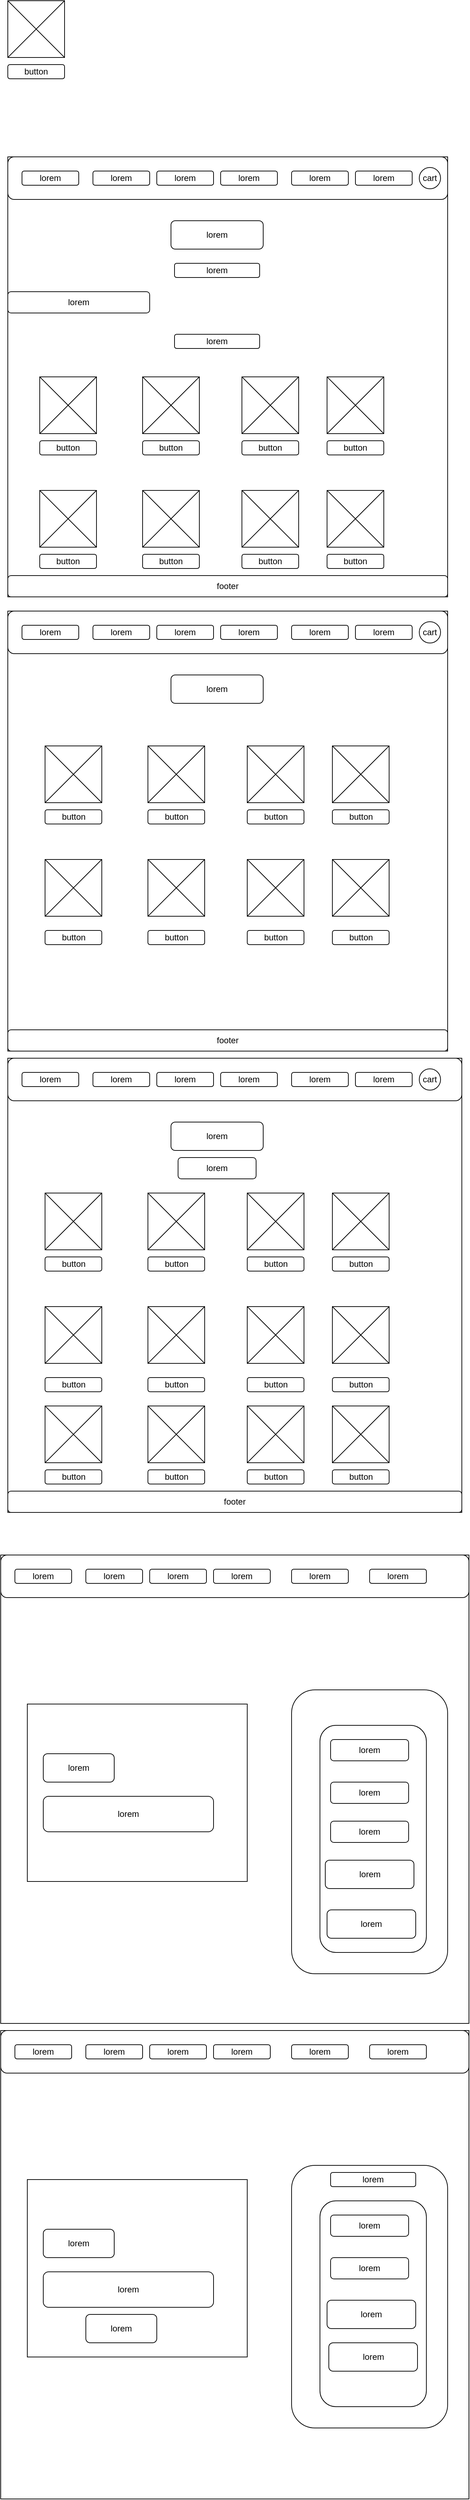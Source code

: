 <mxfile version="26.0.7">
  <diagram name="Page-1" id="KfTFx5eosGy3u5TLy4ej">
    <mxGraphModel dx="1290" dy="-479" grid="1" gridSize="10" guides="1" tooltips="1" connect="1" arrows="1" fold="1" page="1" pageScale="1" pageWidth="850" pageHeight="1100" math="0" shadow="0">
      <root>
        <mxCell id="0" />
        <mxCell id="1" parent="0" />
        <mxCell id="yUQ2PNZwTD3BYrP0No91-35" value="lorem" style="rounded=1;whiteSpace=wrap;html=1;" parent="1" vertex="1">
          <mxGeometry x="680" y="1580" width="80" height="20" as="geometry" />
        </mxCell>
        <mxCell id="yUQ2PNZwTD3BYrP0No91-44" value="" style="whiteSpace=wrap;html=1;aspect=fixed;" parent="1" vertex="1">
          <mxGeometry x="380" y="1340" width="80" height="80" as="geometry" />
        </mxCell>
        <mxCell id="yUQ2PNZwTD3BYrP0No91-50" value="button" style="rounded=1;whiteSpace=wrap;html=1;" parent="1" vertex="1">
          <mxGeometry x="380" y="1430" width="80" height="20" as="geometry" />
        </mxCell>
        <mxCell id="yUQ2PNZwTD3BYrP0No91-60" value="" style="endArrow=none;html=1;rounded=0;exitX=1;exitY=0;exitDx=0;exitDy=0;entryX=0;entryY=1;entryDx=0;entryDy=0;" parent="1" edge="1">
          <mxGeometry width="50" height="50" relative="1" as="geometry">
            <mxPoint x="460" y="1340" as="sourcePoint" />
            <mxPoint x="380" y="1420" as="targetPoint" />
          </mxGeometry>
        </mxCell>
        <mxCell id="yUQ2PNZwTD3BYrP0No91-61" value="" style="endArrow=none;html=1;rounded=0;exitX=0;exitY=0;exitDx=0;exitDy=0;entryX=1;entryY=1;entryDx=0;entryDy=0;" parent="1" edge="1">
          <mxGeometry width="50" height="50" relative="1" as="geometry">
            <mxPoint x="380" y="1340" as="sourcePoint" />
            <mxPoint x="460" y="1420" as="targetPoint" />
          </mxGeometry>
        </mxCell>
        <mxCell id="Jusry1fd8HChnup1eYpJ-2" value="" style="whiteSpace=wrap;html=1;aspect=fixed;" vertex="1" parent="1">
          <mxGeometry x="380" y="1560" width="620" height="620" as="geometry" />
        </mxCell>
        <mxCell id="Jusry1fd8HChnup1eYpJ-4" value="" style="rounded=1;whiteSpace=wrap;html=1;" vertex="1" parent="1">
          <mxGeometry x="380" y="1560" width="620" height="60" as="geometry" />
        </mxCell>
        <mxCell id="Jusry1fd8HChnup1eYpJ-5" value="lorem" style="rounded=1;whiteSpace=wrap;html=1;" vertex="1" parent="1">
          <mxGeometry x="590" y="1580" width="80" height="20" as="geometry" />
        </mxCell>
        <mxCell id="Jusry1fd8HChnup1eYpJ-6" value="lorem" style="rounded=1;whiteSpace=wrap;html=1;" vertex="1" parent="1">
          <mxGeometry x="500" y="1580" width="80" height="20" as="geometry" />
        </mxCell>
        <mxCell id="Jusry1fd8HChnup1eYpJ-7" value="lorem" style="rounded=1;whiteSpace=wrap;html=1;" vertex="1" parent="1">
          <mxGeometry x="400" y="1580" width="80" height="20" as="geometry" />
        </mxCell>
        <mxCell id="Jusry1fd8HChnup1eYpJ-8" value="lorem" style="rounded=1;whiteSpace=wrap;html=1;" vertex="1" parent="1">
          <mxGeometry x="780" y="1580" width="80" height="20" as="geometry" />
        </mxCell>
        <mxCell id="Jusry1fd8HChnup1eYpJ-9" value="lorem" style="rounded=1;whiteSpace=wrap;html=1;" vertex="1" parent="1">
          <mxGeometry x="680" y="1580" width="80" height="20" as="geometry" />
        </mxCell>
        <mxCell id="Jusry1fd8HChnup1eYpJ-11" value="lorem" style="rounded=1;whiteSpace=wrap;html=1;" vertex="1" parent="1">
          <mxGeometry x="870" y="1580" width="80" height="20" as="geometry" />
        </mxCell>
        <mxCell id="Jusry1fd8HChnup1eYpJ-12" value="lorem" style="rounded=1;whiteSpace=wrap;html=1;" vertex="1" parent="1">
          <mxGeometry x="610" y="1650" width="130" height="40" as="geometry" />
        </mxCell>
        <mxCell id="Jusry1fd8HChnup1eYpJ-13" value="lorem" style="rounded=1;whiteSpace=wrap;html=1;" vertex="1" parent="1">
          <mxGeometry x="615" y="1710" width="120" height="20" as="geometry" />
        </mxCell>
        <mxCell id="Jusry1fd8HChnup1eYpJ-14" value="lorem" style="rounded=1;whiteSpace=wrap;html=1;" vertex="1" parent="1">
          <mxGeometry x="380" y="1750" width="200" height="30" as="geometry" />
        </mxCell>
        <mxCell id="Jusry1fd8HChnup1eYpJ-15" value="lorem" style="rounded=1;whiteSpace=wrap;html=1;" vertex="1" parent="1">
          <mxGeometry x="615" y="1810" width="120" height="20" as="geometry" />
        </mxCell>
        <mxCell id="Jusry1fd8HChnup1eYpJ-16" value="" style="whiteSpace=wrap;html=1;aspect=fixed;" vertex="1" parent="1">
          <mxGeometry x="425" y="1870" width="80" height="80" as="geometry" />
        </mxCell>
        <mxCell id="Jusry1fd8HChnup1eYpJ-17" value="button" style="rounded=1;whiteSpace=wrap;html=1;" vertex="1" parent="1">
          <mxGeometry x="425" y="1960" width="80" height="20" as="geometry" />
        </mxCell>
        <mxCell id="Jusry1fd8HChnup1eYpJ-18" value="" style="endArrow=none;html=1;rounded=0;exitX=1;exitY=0;exitDx=0;exitDy=0;entryX=0;entryY=1;entryDx=0;entryDy=0;" edge="1" parent="1">
          <mxGeometry width="50" height="50" relative="1" as="geometry">
            <mxPoint x="505" y="1870" as="sourcePoint" />
            <mxPoint x="425" y="1950" as="targetPoint" />
          </mxGeometry>
        </mxCell>
        <mxCell id="Jusry1fd8HChnup1eYpJ-19" value="" style="endArrow=none;html=1;rounded=0;exitX=0;exitY=0;exitDx=0;exitDy=0;entryX=1;entryY=1;entryDx=0;entryDy=0;" edge="1" parent="1">
          <mxGeometry width="50" height="50" relative="1" as="geometry">
            <mxPoint x="425" y="1870" as="sourcePoint" />
            <mxPoint x="505" y="1950" as="targetPoint" />
          </mxGeometry>
        </mxCell>
        <mxCell id="Jusry1fd8HChnup1eYpJ-20" value="" style="whiteSpace=wrap;html=1;aspect=fixed;" vertex="1" parent="1">
          <mxGeometry x="570" y="1870" width="80" height="80" as="geometry" />
        </mxCell>
        <mxCell id="Jusry1fd8HChnup1eYpJ-21" value="button" style="rounded=1;whiteSpace=wrap;html=1;" vertex="1" parent="1">
          <mxGeometry x="570" y="1960" width="80" height="20" as="geometry" />
        </mxCell>
        <mxCell id="Jusry1fd8HChnup1eYpJ-22" value="" style="endArrow=none;html=1;rounded=0;exitX=1;exitY=0;exitDx=0;exitDy=0;entryX=0;entryY=1;entryDx=0;entryDy=0;" edge="1" parent="1">
          <mxGeometry width="50" height="50" relative="1" as="geometry">
            <mxPoint x="650" y="1870" as="sourcePoint" />
            <mxPoint x="570" y="1950" as="targetPoint" />
          </mxGeometry>
        </mxCell>
        <mxCell id="Jusry1fd8HChnup1eYpJ-23" value="" style="endArrow=none;html=1;rounded=0;exitX=0;exitY=0;exitDx=0;exitDy=0;entryX=1;entryY=1;entryDx=0;entryDy=0;" edge="1" parent="1">
          <mxGeometry width="50" height="50" relative="1" as="geometry">
            <mxPoint x="570" y="1870" as="sourcePoint" />
            <mxPoint x="650" y="1950" as="targetPoint" />
          </mxGeometry>
        </mxCell>
        <mxCell id="Jusry1fd8HChnup1eYpJ-28" value="" style="whiteSpace=wrap;html=1;aspect=fixed;" vertex="1" parent="1">
          <mxGeometry x="710" y="1870" width="80" height="80" as="geometry" />
        </mxCell>
        <mxCell id="Jusry1fd8HChnup1eYpJ-29" value="button" style="rounded=1;whiteSpace=wrap;html=1;" vertex="1" parent="1">
          <mxGeometry x="710" y="1960" width="80" height="20" as="geometry" />
        </mxCell>
        <mxCell id="Jusry1fd8HChnup1eYpJ-30" value="" style="endArrow=none;html=1;rounded=0;exitX=1;exitY=0;exitDx=0;exitDy=0;entryX=0;entryY=1;entryDx=0;entryDy=0;" edge="1" parent="1">
          <mxGeometry width="50" height="50" relative="1" as="geometry">
            <mxPoint x="790" y="1870" as="sourcePoint" />
            <mxPoint x="710" y="1950" as="targetPoint" />
          </mxGeometry>
        </mxCell>
        <mxCell id="Jusry1fd8HChnup1eYpJ-31" value="" style="endArrow=none;html=1;rounded=0;exitX=0;exitY=0;exitDx=0;exitDy=0;entryX=1;entryY=1;entryDx=0;entryDy=0;" edge="1" parent="1">
          <mxGeometry width="50" height="50" relative="1" as="geometry">
            <mxPoint x="710" y="1870" as="sourcePoint" />
            <mxPoint x="790" y="1950" as="targetPoint" />
          </mxGeometry>
        </mxCell>
        <mxCell id="Jusry1fd8HChnup1eYpJ-36" value="" style="whiteSpace=wrap;html=1;aspect=fixed;" vertex="1" parent="1">
          <mxGeometry x="830" y="1870" width="80" height="80" as="geometry" />
        </mxCell>
        <mxCell id="Jusry1fd8HChnup1eYpJ-37" value="button" style="rounded=1;whiteSpace=wrap;html=1;" vertex="1" parent="1">
          <mxGeometry x="830" y="1960" width="80" height="20" as="geometry" />
        </mxCell>
        <mxCell id="Jusry1fd8HChnup1eYpJ-38" value="" style="endArrow=none;html=1;rounded=0;exitX=1;exitY=0;exitDx=0;exitDy=0;entryX=0;entryY=1;entryDx=0;entryDy=0;" edge="1" parent="1">
          <mxGeometry width="50" height="50" relative="1" as="geometry">
            <mxPoint x="910" y="1870" as="sourcePoint" />
            <mxPoint x="830" y="1950" as="targetPoint" />
          </mxGeometry>
        </mxCell>
        <mxCell id="Jusry1fd8HChnup1eYpJ-39" value="" style="endArrow=none;html=1;rounded=0;exitX=0;exitY=0;exitDx=0;exitDy=0;entryX=1;entryY=1;entryDx=0;entryDy=0;" edge="1" parent="1">
          <mxGeometry width="50" height="50" relative="1" as="geometry">
            <mxPoint x="830" y="1870" as="sourcePoint" />
            <mxPoint x="910" y="1950" as="targetPoint" />
          </mxGeometry>
        </mxCell>
        <mxCell id="Jusry1fd8HChnup1eYpJ-40" value="" style="whiteSpace=wrap;html=1;aspect=fixed;" vertex="1" parent="1">
          <mxGeometry x="425" y="2030" width="80" height="80" as="geometry" />
        </mxCell>
        <mxCell id="Jusry1fd8HChnup1eYpJ-41" value="button" style="rounded=1;whiteSpace=wrap;html=1;" vertex="1" parent="1">
          <mxGeometry x="425" y="2120" width="80" height="20" as="geometry" />
        </mxCell>
        <mxCell id="Jusry1fd8HChnup1eYpJ-42" value="" style="endArrow=none;html=1;rounded=0;exitX=1;exitY=0;exitDx=0;exitDy=0;entryX=0;entryY=1;entryDx=0;entryDy=0;" edge="1" parent="1">
          <mxGeometry width="50" height="50" relative="1" as="geometry">
            <mxPoint x="505" y="2030" as="sourcePoint" />
            <mxPoint x="425" y="2110" as="targetPoint" />
          </mxGeometry>
        </mxCell>
        <mxCell id="Jusry1fd8HChnup1eYpJ-43" value="" style="endArrow=none;html=1;rounded=0;exitX=0;exitY=0;exitDx=0;exitDy=0;entryX=1;entryY=1;entryDx=0;entryDy=0;" edge="1" parent="1">
          <mxGeometry width="50" height="50" relative="1" as="geometry">
            <mxPoint x="425" y="2030" as="sourcePoint" />
            <mxPoint x="505" y="2110" as="targetPoint" />
          </mxGeometry>
        </mxCell>
        <mxCell id="Jusry1fd8HChnup1eYpJ-44" value="" style="whiteSpace=wrap;html=1;aspect=fixed;" vertex="1" parent="1">
          <mxGeometry x="570" y="2030" width="80" height="80" as="geometry" />
        </mxCell>
        <mxCell id="Jusry1fd8HChnup1eYpJ-45" value="button" style="rounded=1;whiteSpace=wrap;html=1;" vertex="1" parent="1">
          <mxGeometry x="570" y="2120" width="80" height="20" as="geometry" />
        </mxCell>
        <mxCell id="Jusry1fd8HChnup1eYpJ-46" value="" style="endArrow=none;html=1;rounded=0;exitX=1;exitY=0;exitDx=0;exitDy=0;entryX=0;entryY=1;entryDx=0;entryDy=0;" edge="1" parent="1">
          <mxGeometry width="50" height="50" relative="1" as="geometry">
            <mxPoint x="650" y="2030" as="sourcePoint" />
            <mxPoint x="570" y="2110" as="targetPoint" />
          </mxGeometry>
        </mxCell>
        <mxCell id="Jusry1fd8HChnup1eYpJ-47" value="" style="endArrow=none;html=1;rounded=0;exitX=0;exitY=0;exitDx=0;exitDy=0;entryX=1;entryY=1;entryDx=0;entryDy=0;" edge="1" parent="1">
          <mxGeometry width="50" height="50" relative="1" as="geometry">
            <mxPoint x="570" y="2030" as="sourcePoint" />
            <mxPoint x="650" y="2110" as="targetPoint" />
          </mxGeometry>
        </mxCell>
        <mxCell id="Jusry1fd8HChnup1eYpJ-48" value="" style="whiteSpace=wrap;html=1;aspect=fixed;" vertex="1" parent="1">
          <mxGeometry x="710" y="2030" width="80" height="80" as="geometry" />
        </mxCell>
        <mxCell id="Jusry1fd8HChnup1eYpJ-49" value="button" style="rounded=1;whiteSpace=wrap;html=1;" vertex="1" parent="1">
          <mxGeometry x="710" y="2120" width="80" height="20" as="geometry" />
        </mxCell>
        <mxCell id="Jusry1fd8HChnup1eYpJ-50" value="" style="endArrow=none;html=1;rounded=0;exitX=1;exitY=0;exitDx=0;exitDy=0;entryX=0;entryY=1;entryDx=0;entryDy=0;" edge="1" parent="1">
          <mxGeometry width="50" height="50" relative="1" as="geometry">
            <mxPoint x="790" y="2030" as="sourcePoint" />
            <mxPoint x="710" y="2110" as="targetPoint" />
          </mxGeometry>
        </mxCell>
        <mxCell id="Jusry1fd8HChnup1eYpJ-51" value="" style="endArrow=none;html=1;rounded=0;exitX=0;exitY=0;exitDx=0;exitDy=0;entryX=1;entryY=1;entryDx=0;entryDy=0;" edge="1" parent="1">
          <mxGeometry width="50" height="50" relative="1" as="geometry">
            <mxPoint x="710" y="2030" as="sourcePoint" />
            <mxPoint x="790" y="2110" as="targetPoint" />
          </mxGeometry>
        </mxCell>
        <mxCell id="Jusry1fd8HChnup1eYpJ-56" value="" style="whiteSpace=wrap;html=1;aspect=fixed;" vertex="1" parent="1">
          <mxGeometry x="830" y="2030" width="80" height="80" as="geometry" />
        </mxCell>
        <mxCell id="Jusry1fd8HChnup1eYpJ-57" value="button" style="rounded=1;whiteSpace=wrap;html=1;" vertex="1" parent="1">
          <mxGeometry x="830" y="2120" width="80" height="20" as="geometry" />
        </mxCell>
        <mxCell id="Jusry1fd8HChnup1eYpJ-58" value="" style="endArrow=none;html=1;rounded=0;exitX=1;exitY=0;exitDx=0;exitDy=0;entryX=0;entryY=1;entryDx=0;entryDy=0;" edge="1" parent="1">
          <mxGeometry width="50" height="50" relative="1" as="geometry">
            <mxPoint x="910" y="2030" as="sourcePoint" />
            <mxPoint x="830" y="2110" as="targetPoint" />
          </mxGeometry>
        </mxCell>
        <mxCell id="Jusry1fd8HChnup1eYpJ-59" value="" style="endArrow=none;html=1;rounded=0;exitX=0;exitY=0;exitDx=0;exitDy=0;entryX=1;entryY=1;entryDx=0;entryDy=0;" edge="1" parent="1">
          <mxGeometry width="50" height="50" relative="1" as="geometry">
            <mxPoint x="830" y="2030" as="sourcePoint" />
            <mxPoint x="910" y="2110" as="targetPoint" />
          </mxGeometry>
        </mxCell>
        <mxCell id="Jusry1fd8HChnup1eYpJ-60" value="footer" style="rounded=1;whiteSpace=wrap;html=1;" vertex="1" parent="1">
          <mxGeometry x="380" y="2150" width="620" height="30" as="geometry" />
        </mxCell>
        <mxCell id="Jusry1fd8HChnup1eYpJ-61" value="cart" style="ellipse;whiteSpace=wrap;html=1;aspect=fixed;" vertex="1" parent="1">
          <mxGeometry x="960" y="1575" width="30" height="30" as="geometry" />
        </mxCell>
        <mxCell id="Jusry1fd8HChnup1eYpJ-62" value="lorem" style="rounded=1;whiteSpace=wrap;html=1;" vertex="1" parent="1">
          <mxGeometry x="680" y="2220" width="80" height="20" as="geometry" />
        </mxCell>
        <mxCell id="Jusry1fd8HChnup1eYpJ-63" value="" style="whiteSpace=wrap;html=1;aspect=fixed;" vertex="1" parent="1">
          <mxGeometry x="380" y="2200" width="620" height="620" as="geometry" />
        </mxCell>
        <mxCell id="Jusry1fd8HChnup1eYpJ-64" value="" style="rounded=1;whiteSpace=wrap;html=1;" vertex="1" parent="1">
          <mxGeometry x="380" y="2200" width="620" height="60" as="geometry" />
        </mxCell>
        <mxCell id="Jusry1fd8HChnup1eYpJ-65" value="lorem" style="rounded=1;whiteSpace=wrap;html=1;" vertex="1" parent="1">
          <mxGeometry x="590" y="2220" width="80" height="20" as="geometry" />
        </mxCell>
        <mxCell id="Jusry1fd8HChnup1eYpJ-66" value="lorem" style="rounded=1;whiteSpace=wrap;html=1;" vertex="1" parent="1">
          <mxGeometry x="500" y="2220" width="80" height="20" as="geometry" />
        </mxCell>
        <mxCell id="Jusry1fd8HChnup1eYpJ-67" value="lorem" style="rounded=1;whiteSpace=wrap;html=1;" vertex="1" parent="1">
          <mxGeometry x="400" y="2220" width="80" height="20" as="geometry" />
        </mxCell>
        <mxCell id="Jusry1fd8HChnup1eYpJ-68" value="lorem" style="rounded=1;whiteSpace=wrap;html=1;" vertex="1" parent="1">
          <mxGeometry x="780" y="2220" width="80" height="20" as="geometry" />
        </mxCell>
        <mxCell id="Jusry1fd8HChnup1eYpJ-69" value="lorem" style="rounded=1;whiteSpace=wrap;html=1;" vertex="1" parent="1">
          <mxGeometry x="680" y="2220" width="80" height="20" as="geometry" />
        </mxCell>
        <mxCell id="Jusry1fd8HChnup1eYpJ-70" value="lorem" style="rounded=1;whiteSpace=wrap;html=1;" vertex="1" parent="1">
          <mxGeometry x="870" y="2220" width="80" height="20" as="geometry" />
        </mxCell>
        <mxCell id="Jusry1fd8HChnup1eYpJ-71" value="lorem" style="rounded=1;whiteSpace=wrap;html=1;" vertex="1" parent="1">
          <mxGeometry x="610" y="2290" width="130" height="40" as="geometry" />
        </mxCell>
        <mxCell id="Jusry1fd8HChnup1eYpJ-75" value="" style="whiteSpace=wrap;html=1;aspect=fixed;" vertex="1" parent="1">
          <mxGeometry x="432.5" y="2390" width="80" height="80" as="geometry" />
        </mxCell>
        <mxCell id="Jusry1fd8HChnup1eYpJ-76" value="button" style="rounded=1;whiteSpace=wrap;html=1;" vertex="1" parent="1">
          <mxGeometry x="432.5" y="2480" width="80" height="20" as="geometry" />
        </mxCell>
        <mxCell id="Jusry1fd8HChnup1eYpJ-77" value="" style="endArrow=none;html=1;rounded=0;exitX=1;exitY=0;exitDx=0;exitDy=0;entryX=0;entryY=1;entryDx=0;entryDy=0;" edge="1" parent="1">
          <mxGeometry width="50" height="50" relative="1" as="geometry">
            <mxPoint x="512.5" y="2390" as="sourcePoint" />
            <mxPoint x="432.5" y="2470" as="targetPoint" />
          </mxGeometry>
        </mxCell>
        <mxCell id="Jusry1fd8HChnup1eYpJ-78" value="" style="endArrow=none;html=1;rounded=0;exitX=0;exitY=0;exitDx=0;exitDy=0;entryX=1;entryY=1;entryDx=0;entryDy=0;" edge="1" parent="1">
          <mxGeometry width="50" height="50" relative="1" as="geometry">
            <mxPoint x="432.5" y="2390" as="sourcePoint" />
            <mxPoint x="512.5" y="2470" as="targetPoint" />
          </mxGeometry>
        </mxCell>
        <mxCell id="Jusry1fd8HChnup1eYpJ-79" value="" style="whiteSpace=wrap;html=1;aspect=fixed;" vertex="1" parent="1">
          <mxGeometry x="577.5" y="2390" width="80" height="80" as="geometry" />
        </mxCell>
        <mxCell id="Jusry1fd8HChnup1eYpJ-80" value="button" style="rounded=1;whiteSpace=wrap;html=1;" vertex="1" parent="1">
          <mxGeometry x="577.5" y="2480" width="80" height="20" as="geometry" />
        </mxCell>
        <mxCell id="Jusry1fd8HChnup1eYpJ-81" value="" style="endArrow=none;html=1;rounded=0;exitX=1;exitY=0;exitDx=0;exitDy=0;entryX=0;entryY=1;entryDx=0;entryDy=0;" edge="1" parent="1">
          <mxGeometry width="50" height="50" relative="1" as="geometry">
            <mxPoint x="657.5" y="2390" as="sourcePoint" />
            <mxPoint x="577.5" y="2470" as="targetPoint" />
          </mxGeometry>
        </mxCell>
        <mxCell id="Jusry1fd8HChnup1eYpJ-82" value="" style="endArrow=none;html=1;rounded=0;exitX=0;exitY=0;exitDx=0;exitDy=0;entryX=1;entryY=1;entryDx=0;entryDy=0;" edge="1" parent="1">
          <mxGeometry width="50" height="50" relative="1" as="geometry">
            <mxPoint x="577.5" y="2390" as="sourcePoint" />
            <mxPoint x="657.5" y="2470" as="targetPoint" />
          </mxGeometry>
        </mxCell>
        <mxCell id="Jusry1fd8HChnup1eYpJ-83" value="" style="whiteSpace=wrap;html=1;aspect=fixed;" vertex="1" parent="1">
          <mxGeometry x="717.5" y="2390" width="80" height="80" as="geometry" />
        </mxCell>
        <mxCell id="Jusry1fd8HChnup1eYpJ-84" value="button" style="rounded=1;whiteSpace=wrap;html=1;" vertex="1" parent="1">
          <mxGeometry x="717.5" y="2480" width="80" height="20" as="geometry" />
        </mxCell>
        <mxCell id="Jusry1fd8HChnup1eYpJ-85" value="" style="endArrow=none;html=1;rounded=0;exitX=1;exitY=0;exitDx=0;exitDy=0;entryX=0;entryY=1;entryDx=0;entryDy=0;" edge="1" parent="1">
          <mxGeometry width="50" height="50" relative="1" as="geometry">
            <mxPoint x="797.5" y="2390" as="sourcePoint" />
            <mxPoint x="717.5" y="2470" as="targetPoint" />
          </mxGeometry>
        </mxCell>
        <mxCell id="Jusry1fd8HChnup1eYpJ-86" value="" style="endArrow=none;html=1;rounded=0;exitX=0;exitY=0;exitDx=0;exitDy=0;entryX=1;entryY=1;entryDx=0;entryDy=0;" edge="1" parent="1">
          <mxGeometry width="50" height="50" relative="1" as="geometry">
            <mxPoint x="717.5" y="2390" as="sourcePoint" />
            <mxPoint x="797.5" y="2470" as="targetPoint" />
          </mxGeometry>
        </mxCell>
        <mxCell id="Jusry1fd8HChnup1eYpJ-87" value="" style="whiteSpace=wrap;html=1;aspect=fixed;" vertex="1" parent="1">
          <mxGeometry x="837.5" y="2390" width="80" height="80" as="geometry" />
        </mxCell>
        <mxCell id="Jusry1fd8HChnup1eYpJ-88" value="button" style="rounded=1;whiteSpace=wrap;html=1;" vertex="1" parent="1">
          <mxGeometry x="837.5" y="2480" width="80" height="20" as="geometry" />
        </mxCell>
        <mxCell id="Jusry1fd8HChnup1eYpJ-89" value="" style="endArrow=none;html=1;rounded=0;exitX=1;exitY=0;exitDx=0;exitDy=0;entryX=0;entryY=1;entryDx=0;entryDy=0;" edge="1" parent="1">
          <mxGeometry width="50" height="50" relative="1" as="geometry">
            <mxPoint x="917.5" y="2390" as="sourcePoint" />
            <mxPoint x="837.5" y="2470" as="targetPoint" />
          </mxGeometry>
        </mxCell>
        <mxCell id="Jusry1fd8HChnup1eYpJ-90" value="" style="endArrow=none;html=1;rounded=0;exitX=0;exitY=0;exitDx=0;exitDy=0;entryX=1;entryY=1;entryDx=0;entryDy=0;" edge="1" parent="1">
          <mxGeometry width="50" height="50" relative="1" as="geometry">
            <mxPoint x="837.5" y="2390" as="sourcePoint" />
            <mxPoint x="917.5" y="2470" as="targetPoint" />
          </mxGeometry>
        </mxCell>
        <mxCell id="Jusry1fd8HChnup1eYpJ-91" value="" style="whiteSpace=wrap;html=1;aspect=fixed;" vertex="1" parent="1">
          <mxGeometry x="432.5" y="2550" width="80" height="80" as="geometry" />
        </mxCell>
        <mxCell id="Jusry1fd8HChnup1eYpJ-92" value="button" style="rounded=1;whiteSpace=wrap;html=1;" vertex="1" parent="1">
          <mxGeometry x="432.5" y="2650" width="80" height="20" as="geometry" />
        </mxCell>
        <mxCell id="Jusry1fd8HChnup1eYpJ-93" value="" style="endArrow=none;html=1;rounded=0;exitX=1;exitY=0;exitDx=0;exitDy=0;entryX=0;entryY=1;entryDx=0;entryDy=0;" edge="1" parent="1">
          <mxGeometry width="50" height="50" relative="1" as="geometry">
            <mxPoint x="512.5" y="2550" as="sourcePoint" />
            <mxPoint x="432.5" y="2630" as="targetPoint" />
          </mxGeometry>
        </mxCell>
        <mxCell id="Jusry1fd8HChnup1eYpJ-94" value="" style="endArrow=none;html=1;rounded=0;exitX=0;exitY=0;exitDx=0;exitDy=0;entryX=1;entryY=1;entryDx=0;entryDy=0;" edge="1" parent="1">
          <mxGeometry width="50" height="50" relative="1" as="geometry">
            <mxPoint x="432.5" y="2550" as="sourcePoint" />
            <mxPoint x="512.5" y="2630" as="targetPoint" />
          </mxGeometry>
        </mxCell>
        <mxCell id="Jusry1fd8HChnup1eYpJ-95" value="" style="whiteSpace=wrap;html=1;aspect=fixed;" vertex="1" parent="1">
          <mxGeometry x="577.5" y="2550" width="80" height="80" as="geometry" />
        </mxCell>
        <mxCell id="Jusry1fd8HChnup1eYpJ-96" value="button" style="rounded=1;whiteSpace=wrap;html=1;" vertex="1" parent="1">
          <mxGeometry x="577.5" y="2650" width="80" height="20" as="geometry" />
        </mxCell>
        <mxCell id="Jusry1fd8HChnup1eYpJ-97" value="" style="endArrow=none;html=1;rounded=0;exitX=1;exitY=0;exitDx=0;exitDy=0;entryX=0;entryY=1;entryDx=0;entryDy=0;" edge="1" parent="1">
          <mxGeometry width="50" height="50" relative="1" as="geometry">
            <mxPoint x="657.5" y="2550" as="sourcePoint" />
            <mxPoint x="577.5" y="2630" as="targetPoint" />
          </mxGeometry>
        </mxCell>
        <mxCell id="Jusry1fd8HChnup1eYpJ-98" value="" style="endArrow=none;html=1;rounded=0;exitX=0;exitY=0;exitDx=0;exitDy=0;entryX=1;entryY=1;entryDx=0;entryDy=0;" edge="1" parent="1">
          <mxGeometry width="50" height="50" relative="1" as="geometry">
            <mxPoint x="577.5" y="2550" as="sourcePoint" />
            <mxPoint x="657.5" y="2630" as="targetPoint" />
          </mxGeometry>
        </mxCell>
        <mxCell id="Jusry1fd8HChnup1eYpJ-99" value="" style="whiteSpace=wrap;html=1;aspect=fixed;" vertex="1" parent="1">
          <mxGeometry x="717.5" y="2550" width="80" height="80" as="geometry" />
        </mxCell>
        <mxCell id="Jusry1fd8HChnup1eYpJ-100" value="button" style="rounded=1;whiteSpace=wrap;html=1;" vertex="1" parent="1">
          <mxGeometry x="717.5" y="2650" width="80" height="20" as="geometry" />
        </mxCell>
        <mxCell id="Jusry1fd8HChnup1eYpJ-101" value="" style="endArrow=none;html=1;rounded=0;exitX=1;exitY=0;exitDx=0;exitDy=0;entryX=0;entryY=1;entryDx=0;entryDy=0;" edge="1" parent="1">
          <mxGeometry width="50" height="50" relative="1" as="geometry">
            <mxPoint x="797.5" y="2550" as="sourcePoint" />
            <mxPoint x="717.5" y="2630" as="targetPoint" />
          </mxGeometry>
        </mxCell>
        <mxCell id="Jusry1fd8HChnup1eYpJ-102" value="" style="endArrow=none;html=1;rounded=0;exitX=0;exitY=0;exitDx=0;exitDy=0;entryX=1;entryY=1;entryDx=0;entryDy=0;" edge="1" parent="1">
          <mxGeometry width="50" height="50" relative="1" as="geometry">
            <mxPoint x="717.5" y="2550" as="sourcePoint" />
            <mxPoint x="797.5" y="2630" as="targetPoint" />
          </mxGeometry>
        </mxCell>
        <mxCell id="Jusry1fd8HChnup1eYpJ-103" value="" style="whiteSpace=wrap;html=1;aspect=fixed;" vertex="1" parent="1">
          <mxGeometry x="837.5" y="2550" width="80" height="80" as="geometry" />
        </mxCell>
        <mxCell id="Jusry1fd8HChnup1eYpJ-104" value="button" style="rounded=1;whiteSpace=wrap;html=1;" vertex="1" parent="1">
          <mxGeometry x="837.5" y="2650" width="80" height="20" as="geometry" />
        </mxCell>
        <mxCell id="Jusry1fd8HChnup1eYpJ-105" value="" style="endArrow=none;html=1;rounded=0;exitX=1;exitY=0;exitDx=0;exitDy=0;entryX=0;entryY=1;entryDx=0;entryDy=0;" edge="1" parent="1">
          <mxGeometry width="50" height="50" relative="1" as="geometry">
            <mxPoint x="917.5" y="2550" as="sourcePoint" />
            <mxPoint x="837.5" y="2630" as="targetPoint" />
          </mxGeometry>
        </mxCell>
        <mxCell id="Jusry1fd8HChnup1eYpJ-106" value="" style="endArrow=none;html=1;rounded=0;exitX=0;exitY=0;exitDx=0;exitDy=0;entryX=1;entryY=1;entryDx=0;entryDy=0;" edge="1" parent="1">
          <mxGeometry width="50" height="50" relative="1" as="geometry">
            <mxPoint x="837.5" y="2550" as="sourcePoint" />
            <mxPoint x="917.5" y="2630" as="targetPoint" />
          </mxGeometry>
        </mxCell>
        <mxCell id="Jusry1fd8HChnup1eYpJ-107" value="footer" style="rounded=1;whiteSpace=wrap;html=1;" vertex="1" parent="1">
          <mxGeometry x="380" y="2790" width="620" height="30" as="geometry" />
        </mxCell>
        <mxCell id="Jusry1fd8HChnup1eYpJ-108" value="cart" style="ellipse;whiteSpace=wrap;html=1;aspect=fixed;" vertex="1" parent="1">
          <mxGeometry x="960" y="2215" width="30" height="30" as="geometry" />
        </mxCell>
        <mxCell id="Jusry1fd8HChnup1eYpJ-109" value="lorem" style="rounded=1;whiteSpace=wrap;html=1;" vertex="1" parent="1">
          <mxGeometry x="680" y="2850" width="80" height="20" as="geometry" />
        </mxCell>
        <mxCell id="Jusry1fd8HChnup1eYpJ-110" value="" style="whiteSpace=wrap;html=1;aspect=fixed;" vertex="1" parent="1">
          <mxGeometry x="380" y="2830" width="640" height="640" as="geometry" />
        </mxCell>
        <mxCell id="Jusry1fd8HChnup1eYpJ-111" value="" style="rounded=1;whiteSpace=wrap;html=1;" vertex="1" parent="1">
          <mxGeometry x="380" y="2830" width="640" height="60" as="geometry" />
        </mxCell>
        <mxCell id="Jusry1fd8HChnup1eYpJ-112" value="lorem" style="rounded=1;whiteSpace=wrap;html=1;" vertex="1" parent="1">
          <mxGeometry x="590" y="2850" width="80" height="20" as="geometry" />
        </mxCell>
        <mxCell id="Jusry1fd8HChnup1eYpJ-113" value="lorem" style="rounded=1;whiteSpace=wrap;html=1;" vertex="1" parent="1">
          <mxGeometry x="500" y="2850" width="80" height="20" as="geometry" />
        </mxCell>
        <mxCell id="Jusry1fd8HChnup1eYpJ-114" value="lorem" style="rounded=1;whiteSpace=wrap;html=1;" vertex="1" parent="1">
          <mxGeometry x="400" y="2850" width="80" height="20" as="geometry" />
        </mxCell>
        <mxCell id="Jusry1fd8HChnup1eYpJ-115" value="lorem" style="rounded=1;whiteSpace=wrap;html=1;" vertex="1" parent="1">
          <mxGeometry x="780" y="2850" width="80" height="20" as="geometry" />
        </mxCell>
        <mxCell id="Jusry1fd8HChnup1eYpJ-116" value="lorem" style="rounded=1;whiteSpace=wrap;html=1;" vertex="1" parent="1">
          <mxGeometry x="680" y="2850" width="80" height="20" as="geometry" />
        </mxCell>
        <mxCell id="Jusry1fd8HChnup1eYpJ-117" value="lorem" style="rounded=1;whiteSpace=wrap;html=1;" vertex="1" parent="1">
          <mxGeometry x="870" y="2850" width="80" height="20" as="geometry" />
        </mxCell>
        <mxCell id="Jusry1fd8HChnup1eYpJ-118" value="lorem" style="rounded=1;whiteSpace=wrap;html=1;" vertex="1" parent="1">
          <mxGeometry x="610" y="2920" width="130" height="40" as="geometry" />
        </mxCell>
        <mxCell id="Jusry1fd8HChnup1eYpJ-119" value="" style="whiteSpace=wrap;html=1;aspect=fixed;" vertex="1" parent="1">
          <mxGeometry x="432.5" y="3020" width="80" height="80" as="geometry" />
        </mxCell>
        <mxCell id="Jusry1fd8HChnup1eYpJ-120" value="button" style="rounded=1;whiteSpace=wrap;html=1;" vertex="1" parent="1">
          <mxGeometry x="432.5" y="3110" width="80" height="20" as="geometry" />
        </mxCell>
        <mxCell id="Jusry1fd8HChnup1eYpJ-121" value="" style="endArrow=none;html=1;rounded=0;exitX=1;exitY=0;exitDx=0;exitDy=0;entryX=0;entryY=1;entryDx=0;entryDy=0;" edge="1" parent="1">
          <mxGeometry width="50" height="50" relative="1" as="geometry">
            <mxPoint x="512.5" y="3020" as="sourcePoint" />
            <mxPoint x="432.5" y="3100" as="targetPoint" />
          </mxGeometry>
        </mxCell>
        <mxCell id="Jusry1fd8HChnup1eYpJ-122" value="" style="endArrow=none;html=1;rounded=0;exitX=0;exitY=0;exitDx=0;exitDy=0;entryX=1;entryY=1;entryDx=0;entryDy=0;" edge="1" parent="1">
          <mxGeometry width="50" height="50" relative="1" as="geometry">
            <mxPoint x="432.5" y="3020" as="sourcePoint" />
            <mxPoint x="512.5" y="3100" as="targetPoint" />
          </mxGeometry>
        </mxCell>
        <mxCell id="Jusry1fd8HChnup1eYpJ-123" value="" style="whiteSpace=wrap;html=1;aspect=fixed;" vertex="1" parent="1">
          <mxGeometry x="577.5" y="3020" width="80" height="80" as="geometry" />
        </mxCell>
        <mxCell id="Jusry1fd8HChnup1eYpJ-124" value="button" style="rounded=1;whiteSpace=wrap;html=1;" vertex="1" parent="1">
          <mxGeometry x="577.5" y="3110" width="80" height="20" as="geometry" />
        </mxCell>
        <mxCell id="Jusry1fd8HChnup1eYpJ-125" value="" style="endArrow=none;html=1;rounded=0;exitX=1;exitY=0;exitDx=0;exitDy=0;entryX=0;entryY=1;entryDx=0;entryDy=0;" edge="1" parent="1">
          <mxGeometry width="50" height="50" relative="1" as="geometry">
            <mxPoint x="657.5" y="3020" as="sourcePoint" />
            <mxPoint x="577.5" y="3100" as="targetPoint" />
          </mxGeometry>
        </mxCell>
        <mxCell id="Jusry1fd8HChnup1eYpJ-126" value="" style="endArrow=none;html=1;rounded=0;exitX=0;exitY=0;exitDx=0;exitDy=0;entryX=1;entryY=1;entryDx=0;entryDy=0;" edge="1" parent="1">
          <mxGeometry width="50" height="50" relative="1" as="geometry">
            <mxPoint x="577.5" y="3020" as="sourcePoint" />
            <mxPoint x="657.5" y="3100" as="targetPoint" />
          </mxGeometry>
        </mxCell>
        <mxCell id="Jusry1fd8HChnup1eYpJ-127" value="" style="whiteSpace=wrap;html=1;aspect=fixed;" vertex="1" parent="1">
          <mxGeometry x="717.5" y="3020" width="80" height="80" as="geometry" />
        </mxCell>
        <mxCell id="Jusry1fd8HChnup1eYpJ-128" value="button" style="rounded=1;whiteSpace=wrap;html=1;" vertex="1" parent="1">
          <mxGeometry x="717.5" y="3110" width="80" height="20" as="geometry" />
        </mxCell>
        <mxCell id="Jusry1fd8HChnup1eYpJ-129" value="" style="endArrow=none;html=1;rounded=0;exitX=1;exitY=0;exitDx=0;exitDy=0;entryX=0;entryY=1;entryDx=0;entryDy=0;" edge="1" parent="1">
          <mxGeometry width="50" height="50" relative="1" as="geometry">
            <mxPoint x="797.5" y="3020" as="sourcePoint" />
            <mxPoint x="717.5" y="3100" as="targetPoint" />
          </mxGeometry>
        </mxCell>
        <mxCell id="Jusry1fd8HChnup1eYpJ-130" value="" style="endArrow=none;html=1;rounded=0;exitX=0;exitY=0;exitDx=0;exitDy=0;entryX=1;entryY=1;entryDx=0;entryDy=0;" edge="1" parent="1">
          <mxGeometry width="50" height="50" relative="1" as="geometry">
            <mxPoint x="717.5" y="3020" as="sourcePoint" />
            <mxPoint x="797.5" y="3100" as="targetPoint" />
          </mxGeometry>
        </mxCell>
        <mxCell id="Jusry1fd8HChnup1eYpJ-131" value="" style="whiteSpace=wrap;html=1;aspect=fixed;" vertex="1" parent="1">
          <mxGeometry x="837.5" y="3020" width="80" height="80" as="geometry" />
        </mxCell>
        <mxCell id="Jusry1fd8HChnup1eYpJ-132" value="button" style="rounded=1;whiteSpace=wrap;html=1;" vertex="1" parent="1">
          <mxGeometry x="837.5" y="3110" width="80" height="20" as="geometry" />
        </mxCell>
        <mxCell id="Jusry1fd8HChnup1eYpJ-133" value="" style="endArrow=none;html=1;rounded=0;exitX=1;exitY=0;exitDx=0;exitDy=0;entryX=0;entryY=1;entryDx=0;entryDy=0;" edge="1" parent="1">
          <mxGeometry width="50" height="50" relative="1" as="geometry">
            <mxPoint x="917.5" y="3020" as="sourcePoint" />
            <mxPoint x="837.5" y="3100" as="targetPoint" />
          </mxGeometry>
        </mxCell>
        <mxCell id="Jusry1fd8HChnup1eYpJ-134" value="" style="endArrow=none;html=1;rounded=0;exitX=0;exitY=0;exitDx=0;exitDy=0;entryX=1;entryY=1;entryDx=0;entryDy=0;" edge="1" parent="1">
          <mxGeometry width="50" height="50" relative="1" as="geometry">
            <mxPoint x="837.5" y="3020" as="sourcePoint" />
            <mxPoint x="917.5" y="3100" as="targetPoint" />
          </mxGeometry>
        </mxCell>
        <mxCell id="Jusry1fd8HChnup1eYpJ-135" value="" style="whiteSpace=wrap;html=1;aspect=fixed;" vertex="1" parent="1">
          <mxGeometry x="432.5" y="3180" width="80" height="80" as="geometry" />
        </mxCell>
        <mxCell id="Jusry1fd8HChnup1eYpJ-136" value="button" style="rounded=1;whiteSpace=wrap;html=1;" vertex="1" parent="1">
          <mxGeometry x="432.5" y="3280" width="80" height="20" as="geometry" />
        </mxCell>
        <mxCell id="Jusry1fd8HChnup1eYpJ-137" value="" style="endArrow=none;html=1;rounded=0;exitX=1;exitY=0;exitDx=0;exitDy=0;entryX=0;entryY=1;entryDx=0;entryDy=0;" edge="1" parent="1">
          <mxGeometry width="50" height="50" relative="1" as="geometry">
            <mxPoint x="512.5" y="3180" as="sourcePoint" />
            <mxPoint x="432.5" y="3260" as="targetPoint" />
          </mxGeometry>
        </mxCell>
        <mxCell id="Jusry1fd8HChnup1eYpJ-138" value="" style="endArrow=none;html=1;rounded=0;exitX=0;exitY=0;exitDx=0;exitDy=0;entryX=1;entryY=1;entryDx=0;entryDy=0;" edge="1" parent="1">
          <mxGeometry width="50" height="50" relative="1" as="geometry">
            <mxPoint x="432.5" y="3180" as="sourcePoint" />
            <mxPoint x="512.5" y="3260" as="targetPoint" />
          </mxGeometry>
        </mxCell>
        <mxCell id="Jusry1fd8HChnup1eYpJ-139" value="" style="whiteSpace=wrap;html=1;aspect=fixed;" vertex="1" parent="1">
          <mxGeometry x="577.5" y="3180" width="80" height="80" as="geometry" />
        </mxCell>
        <mxCell id="Jusry1fd8HChnup1eYpJ-140" value="button" style="rounded=1;whiteSpace=wrap;html=1;" vertex="1" parent="1">
          <mxGeometry x="577.5" y="3280" width="80" height="20" as="geometry" />
        </mxCell>
        <mxCell id="Jusry1fd8HChnup1eYpJ-141" value="" style="endArrow=none;html=1;rounded=0;exitX=1;exitY=0;exitDx=0;exitDy=0;entryX=0;entryY=1;entryDx=0;entryDy=0;" edge="1" parent="1">
          <mxGeometry width="50" height="50" relative="1" as="geometry">
            <mxPoint x="657.5" y="3180" as="sourcePoint" />
            <mxPoint x="577.5" y="3260" as="targetPoint" />
          </mxGeometry>
        </mxCell>
        <mxCell id="Jusry1fd8HChnup1eYpJ-142" value="" style="endArrow=none;html=1;rounded=0;exitX=0;exitY=0;exitDx=0;exitDy=0;entryX=1;entryY=1;entryDx=0;entryDy=0;" edge="1" parent="1">
          <mxGeometry width="50" height="50" relative="1" as="geometry">
            <mxPoint x="577.5" y="3180" as="sourcePoint" />
            <mxPoint x="657.5" y="3260" as="targetPoint" />
          </mxGeometry>
        </mxCell>
        <mxCell id="Jusry1fd8HChnup1eYpJ-143" value="" style="whiteSpace=wrap;html=1;aspect=fixed;" vertex="1" parent="1">
          <mxGeometry x="717.5" y="3180" width="80" height="80" as="geometry" />
        </mxCell>
        <mxCell id="Jusry1fd8HChnup1eYpJ-144" value="button" style="rounded=1;whiteSpace=wrap;html=1;" vertex="1" parent="1">
          <mxGeometry x="717.5" y="3280" width="80" height="20" as="geometry" />
        </mxCell>
        <mxCell id="Jusry1fd8HChnup1eYpJ-145" value="" style="endArrow=none;html=1;rounded=0;exitX=1;exitY=0;exitDx=0;exitDy=0;entryX=0;entryY=1;entryDx=0;entryDy=0;" edge="1" parent="1">
          <mxGeometry width="50" height="50" relative="1" as="geometry">
            <mxPoint x="797.5" y="3180" as="sourcePoint" />
            <mxPoint x="717.5" y="3260" as="targetPoint" />
          </mxGeometry>
        </mxCell>
        <mxCell id="Jusry1fd8HChnup1eYpJ-146" value="" style="endArrow=none;html=1;rounded=0;exitX=0;exitY=0;exitDx=0;exitDy=0;entryX=1;entryY=1;entryDx=0;entryDy=0;" edge="1" parent="1">
          <mxGeometry width="50" height="50" relative="1" as="geometry">
            <mxPoint x="717.5" y="3180" as="sourcePoint" />
            <mxPoint x="797.5" y="3260" as="targetPoint" />
          </mxGeometry>
        </mxCell>
        <mxCell id="Jusry1fd8HChnup1eYpJ-147" value="" style="whiteSpace=wrap;html=1;aspect=fixed;" vertex="1" parent="1">
          <mxGeometry x="837.5" y="3180" width="80" height="80" as="geometry" />
        </mxCell>
        <mxCell id="Jusry1fd8HChnup1eYpJ-148" value="button" style="rounded=1;whiteSpace=wrap;html=1;" vertex="1" parent="1">
          <mxGeometry x="837.5" y="3280" width="80" height="20" as="geometry" />
        </mxCell>
        <mxCell id="Jusry1fd8HChnup1eYpJ-149" value="" style="endArrow=none;html=1;rounded=0;exitX=1;exitY=0;exitDx=0;exitDy=0;entryX=0;entryY=1;entryDx=0;entryDy=0;" edge="1" parent="1">
          <mxGeometry width="50" height="50" relative="1" as="geometry">
            <mxPoint x="917.5" y="3180" as="sourcePoint" />
            <mxPoint x="837.5" y="3260" as="targetPoint" />
          </mxGeometry>
        </mxCell>
        <mxCell id="Jusry1fd8HChnup1eYpJ-150" value="" style="endArrow=none;html=1;rounded=0;exitX=0;exitY=0;exitDx=0;exitDy=0;entryX=1;entryY=1;entryDx=0;entryDy=0;" edge="1" parent="1">
          <mxGeometry width="50" height="50" relative="1" as="geometry">
            <mxPoint x="837.5" y="3180" as="sourcePoint" />
            <mxPoint x="917.5" y="3260" as="targetPoint" />
          </mxGeometry>
        </mxCell>
        <mxCell id="Jusry1fd8HChnup1eYpJ-151" value="footer" style="rounded=1;whiteSpace=wrap;html=1;" vertex="1" parent="1">
          <mxGeometry x="380" y="3440" width="640" height="30" as="geometry" />
        </mxCell>
        <mxCell id="Jusry1fd8HChnup1eYpJ-152" value="cart" style="ellipse;whiteSpace=wrap;html=1;aspect=fixed;" vertex="1" parent="1">
          <mxGeometry x="960" y="2845" width="30" height="30" as="geometry" />
        </mxCell>
        <mxCell id="Jusry1fd8HChnup1eYpJ-153" value="lorem" style="rounded=1;whiteSpace=wrap;html=1;" vertex="1" parent="1">
          <mxGeometry x="620" y="2970" width="110" height="30" as="geometry" />
        </mxCell>
        <mxCell id="Jusry1fd8HChnup1eYpJ-154" value="" style="whiteSpace=wrap;html=1;aspect=fixed;" vertex="1" parent="1">
          <mxGeometry x="432.5" y="3320" width="80" height="80" as="geometry" />
        </mxCell>
        <mxCell id="Jusry1fd8HChnup1eYpJ-155" value="button" style="rounded=1;whiteSpace=wrap;html=1;" vertex="1" parent="1">
          <mxGeometry x="432.5" y="3410" width="80" height="20" as="geometry" />
        </mxCell>
        <mxCell id="Jusry1fd8HChnup1eYpJ-156" value="" style="endArrow=none;html=1;rounded=0;exitX=1;exitY=0;exitDx=0;exitDy=0;entryX=0;entryY=1;entryDx=0;entryDy=0;" edge="1" parent="1">
          <mxGeometry width="50" height="50" relative="1" as="geometry">
            <mxPoint x="512.5" y="3320" as="sourcePoint" />
            <mxPoint x="432.5" y="3400" as="targetPoint" />
          </mxGeometry>
        </mxCell>
        <mxCell id="Jusry1fd8HChnup1eYpJ-157" value="" style="endArrow=none;html=1;rounded=0;exitX=0;exitY=0;exitDx=0;exitDy=0;entryX=1;entryY=1;entryDx=0;entryDy=0;" edge="1" parent="1">
          <mxGeometry width="50" height="50" relative="1" as="geometry">
            <mxPoint x="432.5" y="3320" as="sourcePoint" />
            <mxPoint x="512.5" y="3400" as="targetPoint" />
          </mxGeometry>
        </mxCell>
        <mxCell id="Jusry1fd8HChnup1eYpJ-158" value="" style="whiteSpace=wrap;html=1;aspect=fixed;" vertex="1" parent="1">
          <mxGeometry x="577.5" y="3320" width="80" height="80" as="geometry" />
        </mxCell>
        <mxCell id="Jusry1fd8HChnup1eYpJ-159" value="button" style="rounded=1;whiteSpace=wrap;html=1;" vertex="1" parent="1">
          <mxGeometry x="577.5" y="3410" width="80" height="20" as="geometry" />
        </mxCell>
        <mxCell id="Jusry1fd8HChnup1eYpJ-160" value="" style="endArrow=none;html=1;rounded=0;exitX=1;exitY=0;exitDx=0;exitDy=0;entryX=0;entryY=1;entryDx=0;entryDy=0;" edge="1" parent="1">
          <mxGeometry width="50" height="50" relative="1" as="geometry">
            <mxPoint x="657.5" y="3320" as="sourcePoint" />
            <mxPoint x="577.5" y="3400" as="targetPoint" />
          </mxGeometry>
        </mxCell>
        <mxCell id="Jusry1fd8HChnup1eYpJ-161" value="" style="endArrow=none;html=1;rounded=0;exitX=0;exitY=0;exitDx=0;exitDy=0;entryX=1;entryY=1;entryDx=0;entryDy=0;" edge="1" parent="1">
          <mxGeometry width="50" height="50" relative="1" as="geometry">
            <mxPoint x="577.5" y="3320" as="sourcePoint" />
            <mxPoint x="657.5" y="3400" as="targetPoint" />
          </mxGeometry>
        </mxCell>
        <mxCell id="Jusry1fd8HChnup1eYpJ-162" value="" style="whiteSpace=wrap;html=1;aspect=fixed;" vertex="1" parent="1">
          <mxGeometry x="717.5" y="3320" width="80" height="80" as="geometry" />
        </mxCell>
        <mxCell id="Jusry1fd8HChnup1eYpJ-163" value="button" style="rounded=1;whiteSpace=wrap;html=1;" vertex="1" parent="1">
          <mxGeometry x="717.5" y="3410" width="80" height="20" as="geometry" />
        </mxCell>
        <mxCell id="Jusry1fd8HChnup1eYpJ-164" value="" style="endArrow=none;html=1;rounded=0;exitX=1;exitY=0;exitDx=0;exitDy=0;entryX=0;entryY=1;entryDx=0;entryDy=0;" edge="1" parent="1">
          <mxGeometry width="50" height="50" relative="1" as="geometry">
            <mxPoint x="797.5" y="3320" as="sourcePoint" />
            <mxPoint x="717.5" y="3400" as="targetPoint" />
          </mxGeometry>
        </mxCell>
        <mxCell id="Jusry1fd8HChnup1eYpJ-165" value="" style="endArrow=none;html=1;rounded=0;exitX=0;exitY=0;exitDx=0;exitDy=0;entryX=1;entryY=1;entryDx=0;entryDy=0;" edge="1" parent="1">
          <mxGeometry width="50" height="50" relative="1" as="geometry">
            <mxPoint x="717.5" y="3320" as="sourcePoint" />
            <mxPoint x="797.5" y="3400" as="targetPoint" />
          </mxGeometry>
        </mxCell>
        <mxCell id="Jusry1fd8HChnup1eYpJ-166" value="" style="whiteSpace=wrap;html=1;aspect=fixed;" vertex="1" parent="1">
          <mxGeometry x="837.5" y="3320" width="80" height="80" as="geometry" />
        </mxCell>
        <mxCell id="Jusry1fd8HChnup1eYpJ-167" value="button" style="rounded=1;whiteSpace=wrap;html=1;" vertex="1" parent="1">
          <mxGeometry x="837.5" y="3410" width="80" height="20" as="geometry" />
        </mxCell>
        <mxCell id="Jusry1fd8HChnup1eYpJ-168" value="" style="endArrow=none;html=1;rounded=0;exitX=1;exitY=0;exitDx=0;exitDy=0;entryX=0;entryY=1;entryDx=0;entryDy=0;" edge="1" parent="1">
          <mxGeometry width="50" height="50" relative="1" as="geometry">
            <mxPoint x="917.5" y="3320" as="sourcePoint" />
            <mxPoint x="837.5" y="3400" as="targetPoint" />
          </mxGeometry>
        </mxCell>
        <mxCell id="Jusry1fd8HChnup1eYpJ-169" value="" style="endArrow=none;html=1;rounded=0;exitX=0;exitY=0;exitDx=0;exitDy=0;entryX=1;entryY=1;entryDx=0;entryDy=0;" edge="1" parent="1">
          <mxGeometry width="50" height="50" relative="1" as="geometry">
            <mxPoint x="837.5" y="3320" as="sourcePoint" />
            <mxPoint x="917.5" y="3400" as="targetPoint" />
          </mxGeometry>
        </mxCell>
        <mxCell id="Jusry1fd8HChnup1eYpJ-172" value="" style="whiteSpace=wrap;html=1;aspect=fixed;" vertex="1" parent="1">
          <mxGeometry x="370" y="3530" width="660" height="660" as="geometry" />
        </mxCell>
        <mxCell id="Jusry1fd8HChnup1eYpJ-173" value="lorem" style="rounded=1;whiteSpace=wrap;html=1;" vertex="1" parent="1">
          <mxGeometry x="670" y="3550" width="80" height="20" as="geometry" />
        </mxCell>
        <mxCell id="Jusry1fd8HChnup1eYpJ-174" value="" style="rounded=1;whiteSpace=wrap;html=1;" vertex="1" parent="1">
          <mxGeometry x="370" y="3530" width="660" height="60" as="geometry" />
        </mxCell>
        <mxCell id="Jusry1fd8HChnup1eYpJ-175" value="lorem" style="rounded=1;whiteSpace=wrap;html=1;" vertex="1" parent="1">
          <mxGeometry x="580" y="3550" width="80" height="20" as="geometry" />
        </mxCell>
        <mxCell id="Jusry1fd8HChnup1eYpJ-176" value="lorem" style="rounded=1;whiteSpace=wrap;html=1;" vertex="1" parent="1">
          <mxGeometry x="490" y="3550" width="80" height="20" as="geometry" />
        </mxCell>
        <mxCell id="Jusry1fd8HChnup1eYpJ-177" value="lorem" style="rounded=1;whiteSpace=wrap;html=1;" vertex="1" parent="1">
          <mxGeometry x="390" y="3550" width="80" height="20" as="geometry" />
        </mxCell>
        <mxCell id="Jusry1fd8HChnup1eYpJ-178" value="lorem" style="rounded=1;whiteSpace=wrap;html=1;" vertex="1" parent="1">
          <mxGeometry x="780" y="3550" width="80" height="20" as="geometry" />
        </mxCell>
        <mxCell id="Jusry1fd8HChnup1eYpJ-179" value="lorem" style="rounded=1;whiteSpace=wrap;html=1;" vertex="1" parent="1">
          <mxGeometry x="670" y="3550" width="80" height="20" as="geometry" />
        </mxCell>
        <mxCell id="Jusry1fd8HChnup1eYpJ-180" value="lorem" style="rounded=1;whiteSpace=wrap;html=1;" vertex="1" parent="1">
          <mxGeometry x="890" y="3550" width="80" height="20" as="geometry" />
        </mxCell>
        <mxCell id="Jusry1fd8HChnup1eYpJ-182" value="" style="rounded=0;whiteSpace=wrap;html=1;" vertex="1" parent="1">
          <mxGeometry x="407.5" y="3740" width="310" height="250" as="geometry" />
        </mxCell>
        <mxCell id="Jusry1fd8HChnup1eYpJ-183" value="lorem" style="rounded=1;whiteSpace=wrap;html=1;" vertex="1" parent="1">
          <mxGeometry x="430" y="3810" width="100" height="40" as="geometry" />
        </mxCell>
        <mxCell id="Jusry1fd8HChnup1eYpJ-184" value="lorem" style="rounded=1;whiteSpace=wrap;html=1;" vertex="1" parent="1">
          <mxGeometry x="430" y="3870" width="240" height="50" as="geometry" />
        </mxCell>
        <mxCell id="Jusry1fd8HChnup1eYpJ-186" value="" style="rounded=1;whiteSpace=wrap;html=1;" vertex="1" parent="1">
          <mxGeometry x="780" y="3720" width="220" height="400" as="geometry" />
        </mxCell>
        <mxCell id="Jusry1fd8HChnup1eYpJ-187" value="" style="rounded=1;whiteSpace=wrap;html=1;" vertex="1" parent="1">
          <mxGeometry x="820" y="3770" width="150" height="320" as="geometry" />
        </mxCell>
        <mxCell id="Jusry1fd8HChnup1eYpJ-188" value="lorem" style="rounded=1;whiteSpace=wrap;html=1;" vertex="1" parent="1">
          <mxGeometry x="835" y="3790" width="110" height="30" as="geometry" />
        </mxCell>
        <mxCell id="Jusry1fd8HChnup1eYpJ-189" value="lorem" style="rounded=1;whiteSpace=wrap;html=1;" vertex="1" parent="1">
          <mxGeometry x="835" y="3850" width="110" height="30" as="geometry" />
        </mxCell>
        <mxCell id="Jusry1fd8HChnup1eYpJ-190" value="lorem" style="rounded=1;whiteSpace=wrap;html=1;" vertex="1" parent="1">
          <mxGeometry x="835" y="3905" width="110" height="30" as="geometry" />
        </mxCell>
        <mxCell id="Jusry1fd8HChnup1eYpJ-191" value="lorem" style="rounded=1;whiteSpace=wrap;html=1;" vertex="1" parent="1">
          <mxGeometry x="827.5" y="3960" width="125" height="40" as="geometry" />
        </mxCell>
        <mxCell id="Jusry1fd8HChnup1eYpJ-192" value="lorem" style="rounded=1;whiteSpace=wrap;html=1;" vertex="1" parent="1">
          <mxGeometry x="830" y="4030" width="125" height="40" as="geometry" />
        </mxCell>
        <mxCell id="Jusry1fd8HChnup1eYpJ-193" value="" style="whiteSpace=wrap;html=1;aspect=fixed;" vertex="1" parent="1">
          <mxGeometry x="370" y="4200" width="660" height="660" as="geometry" />
        </mxCell>
        <mxCell id="Jusry1fd8HChnup1eYpJ-194" value="lorem" style="rounded=1;whiteSpace=wrap;html=1;" vertex="1" parent="1">
          <mxGeometry x="670" y="4220" width="80" height="20" as="geometry" />
        </mxCell>
        <mxCell id="Jusry1fd8HChnup1eYpJ-195" value="" style="rounded=1;whiteSpace=wrap;html=1;" vertex="1" parent="1">
          <mxGeometry x="370" y="4200" width="660" height="60" as="geometry" />
        </mxCell>
        <mxCell id="Jusry1fd8HChnup1eYpJ-196" value="lorem" style="rounded=1;whiteSpace=wrap;html=1;" vertex="1" parent="1">
          <mxGeometry x="580" y="4220" width="80" height="20" as="geometry" />
        </mxCell>
        <mxCell id="Jusry1fd8HChnup1eYpJ-197" value="lorem" style="rounded=1;whiteSpace=wrap;html=1;" vertex="1" parent="1">
          <mxGeometry x="490" y="4220" width="80" height="20" as="geometry" />
        </mxCell>
        <mxCell id="Jusry1fd8HChnup1eYpJ-198" value="lorem" style="rounded=1;whiteSpace=wrap;html=1;" vertex="1" parent="1">
          <mxGeometry x="390" y="4220" width="80" height="20" as="geometry" />
        </mxCell>
        <mxCell id="Jusry1fd8HChnup1eYpJ-199" value="lorem" style="rounded=1;whiteSpace=wrap;html=1;" vertex="1" parent="1">
          <mxGeometry x="780" y="4220" width="80" height="20" as="geometry" />
        </mxCell>
        <mxCell id="Jusry1fd8HChnup1eYpJ-200" value="lorem" style="rounded=1;whiteSpace=wrap;html=1;" vertex="1" parent="1">
          <mxGeometry x="670" y="4220" width="80" height="20" as="geometry" />
        </mxCell>
        <mxCell id="Jusry1fd8HChnup1eYpJ-201" value="lorem" style="rounded=1;whiteSpace=wrap;html=1;" vertex="1" parent="1">
          <mxGeometry x="890" y="4220" width="80" height="20" as="geometry" />
        </mxCell>
        <mxCell id="Jusry1fd8HChnup1eYpJ-202" value="" style="rounded=0;whiteSpace=wrap;html=1;" vertex="1" parent="1">
          <mxGeometry x="407.5" y="4410" width="310" height="250" as="geometry" />
        </mxCell>
        <mxCell id="Jusry1fd8HChnup1eYpJ-203" value="lorem" style="rounded=1;whiteSpace=wrap;html=1;" vertex="1" parent="1">
          <mxGeometry x="430" y="4480" width="100" height="40" as="geometry" />
        </mxCell>
        <mxCell id="Jusry1fd8HChnup1eYpJ-204" value="lorem" style="rounded=1;whiteSpace=wrap;html=1;" vertex="1" parent="1">
          <mxGeometry x="430" y="4540" width="240" height="50" as="geometry" />
        </mxCell>
        <mxCell id="Jusry1fd8HChnup1eYpJ-205" value="" style="rounded=1;whiteSpace=wrap;html=1;" vertex="1" parent="1">
          <mxGeometry x="780" y="4390" width="220" height="370" as="geometry" />
        </mxCell>
        <mxCell id="Jusry1fd8HChnup1eYpJ-206" value="" style="rounded=1;whiteSpace=wrap;html=1;" vertex="1" parent="1">
          <mxGeometry x="820" y="4440" width="150" height="290" as="geometry" />
        </mxCell>
        <mxCell id="Jusry1fd8HChnup1eYpJ-207" value="lorem" style="rounded=1;whiteSpace=wrap;html=1;" vertex="1" parent="1">
          <mxGeometry x="835" y="4460" width="110" height="30" as="geometry" />
        </mxCell>
        <mxCell id="Jusry1fd8HChnup1eYpJ-208" value="lorem" style="rounded=1;whiteSpace=wrap;html=1;" vertex="1" parent="1">
          <mxGeometry x="835" y="4520" width="110" height="30" as="geometry" />
        </mxCell>
        <mxCell id="Jusry1fd8HChnup1eYpJ-210" value="lorem" style="rounded=1;whiteSpace=wrap;html=1;" vertex="1" parent="1">
          <mxGeometry x="830" y="4580" width="125" height="40" as="geometry" />
        </mxCell>
        <mxCell id="Jusry1fd8HChnup1eYpJ-211" value="lorem" style="rounded=1;whiteSpace=wrap;html=1;" vertex="1" parent="1">
          <mxGeometry x="832.5" y="4640" width="125" height="40" as="geometry" />
        </mxCell>
        <mxCell id="Jusry1fd8HChnup1eYpJ-212" value="lorem" style="rounded=1;whiteSpace=wrap;html=1;" vertex="1" parent="1">
          <mxGeometry x="490" y="4600" width="100" height="40" as="geometry" />
        </mxCell>
        <mxCell id="Jusry1fd8HChnup1eYpJ-213" value="lorem" style="rounded=1;whiteSpace=wrap;html=1;" vertex="1" parent="1">
          <mxGeometry x="835" y="4400" width="120" height="20" as="geometry" />
        </mxCell>
      </root>
    </mxGraphModel>
  </diagram>
</mxfile>
